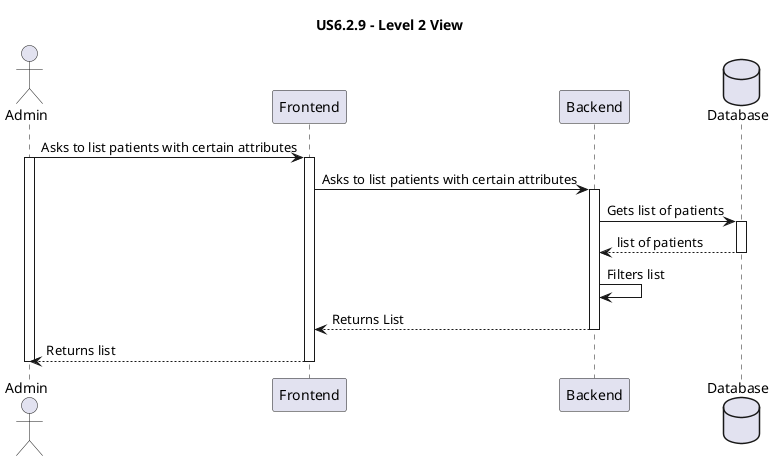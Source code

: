 ' 
' User Story: As an Admin,  I want to register new backoffice users (e.g., doctors, nurses, technicians, admins) via an out-of-band process, so that they can access the backoffice system with appropriate permissions.
'
' Acceptance Criteria:
' 
' - Backoffice users (e.g., doctors, nurses, technicians) are registered by an Admin via an internal process, not via self-registration.
' - Admin assigns roles (e.g., Doctor, Nurse, Technician) during the registration process.
' - Registered users receive a one-time setup link via email to set their password and activate their account.
' - The system enforces strong password requirements for security.
' - A confirmation email is sent to verify the user’s registration.

@startuml

title US6.2.9 - Level 2 View

actor Admin as U
participant "Frontend" as web
participant "Backend" as api
database "Database" as db

U -> web : Asks to list patients with certain attributes
activate U
activate web
web -> api : Asks to list patients with certain attributes
activate api

api -> db : Gets list of patients
activate db
db --> api : list of patients
deactivate db
api -> api : Filters list
api --> web : Returns List
deactivate api
web --> U : Returns list
deactivate web
deactivate U

' E a parte do email?



@enduml